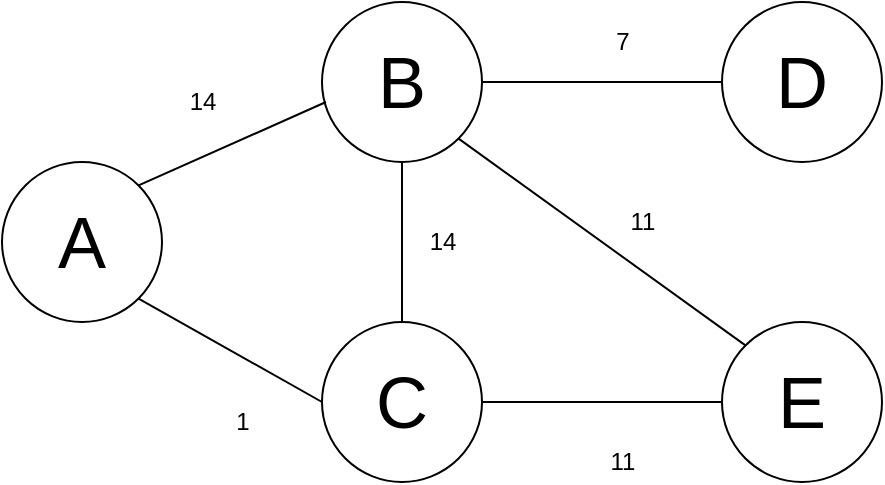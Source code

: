 <mxfile version="14.7.6" type="device"><diagram id="lg6sDPYdxWrfcfiryGKw" name="Page-1"><mxGraphModel dx="1422" dy="794" grid="1" gridSize="10" guides="1" tooltips="1" connect="1" arrows="1" fold="1" page="1" pageScale="1" pageWidth="3300" pageHeight="4681" math="0" shadow="0"><root><mxCell id="0"/><mxCell id="1" parent="0"/><mxCell id="-rPpyX4w0TICPpr1NCqV-1" value="&lt;font style=&quot;font-size: 36px&quot;&gt;E&lt;/font&gt;" style="ellipse;whiteSpace=wrap;html=1;aspect=fixed;" parent="1" vertex="1"><mxGeometry x="680" y="360" width="80" height="80" as="geometry"/></mxCell><mxCell id="-rPpyX4w0TICPpr1NCqV-2" value="&lt;font style=&quot;font-size: 36px&quot;&gt;D&lt;/font&gt;" style="ellipse;whiteSpace=wrap;html=1;aspect=fixed;" parent="1" vertex="1"><mxGeometry x="680" y="200" width="80" height="80" as="geometry"/></mxCell><mxCell id="-rPpyX4w0TICPpr1NCqV-3" value="&lt;font style=&quot;font-size: 36px&quot;&gt;C&lt;/font&gt;" style="ellipse;whiteSpace=wrap;html=1;aspect=fixed;" parent="1" vertex="1"><mxGeometry x="480" y="360" width="80" height="80" as="geometry"/></mxCell><mxCell id="-rPpyX4w0TICPpr1NCqV-4" value="&lt;font style=&quot;font-size: 36px&quot;&gt;B&lt;/font&gt;" style="ellipse;whiteSpace=wrap;html=1;aspect=fixed;" parent="1" vertex="1"><mxGeometry x="480" y="200" width="80" height="80" as="geometry"/></mxCell><mxCell id="-rPpyX4w0TICPpr1NCqV-5" value="&lt;font style=&quot;font-size: 36px&quot;&gt;A&lt;/font&gt;" style="ellipse;whiteSpace=wrap;html=1;aspect=fixed;" parent="1" vertex="1"><mxGeometry x="320" y="280" width="80" height="80" as="geometry"/></mxCell><mxCell id="-rPpyX4w0TICPpr1NCqV-6" value="" style="endArrow=none;html=1;exitX=1;exitY=0;exitDx=0;exitDy=0;" parent="1" source="-rPpyX4w0TICPpr1NCqV-5" edge="1"><mxGeometry width="50" height="50" relative="1" as="geometry"><mxPoint x="700" y="420" as="sourcePoint"/><mxPoint x="482" y="250" as="targetPoint"/></mxGeometry></mxCell><mxCell id="-rPpyX4w0TICPpr1NCqV-8" value="" style="endArrow=none;html=1;exitX=1;exitY=1;exitDx=0;exitDy=0;entryX=0;entryY=0;entryDx=0;entryDy=0;" parent="1" source="-rPpyX4w0TICPpr1NCqV-4" target="-rPpyX4w0TICPpr1NCqV-1" edge="1"><mxGeometry width="50" height="50" relative="1" as="geometry"><mxPoint x="700" y="420" as="sourcePoint"/><mxPoint x="750" y="370" as="targetPoint"/></mxGeometry></mxCell><mxCell id="-rPpyX4w0TICPpr1NCqV-9" value="" style="endArrow=none;html=1;exitX=1;exitY=0.5;exitDx=0;exitDy=0;entryX=0;entryY=0.5;entryDx=0;entryDy=0;" parent="1" source="-rPpyX4w0TICPpr1NCqV-4" target="-rPpyX4w0TICPpr1NCqV-2" edge="1"><mxGeometry width="50" height="50" relative="1" as="geometry"><mxPoint x="710" y="430" as="sourcePoint"/><mxPoint x="760" y="380" as="targetPoint"/></mxGeometry></mxCell><mxCell id="-rPpyX4w0TICPpr1NCqV-10" value="" style="endArrow=none;html=1;exitX=1;exitY=1;exitDx=0;exitDy=0;entryX=0;entryY=0.5;entryDx=0;entryDy=0;" parent="1" source="-rPpyX4w0TICPpr1NCqV-5" target="-rPpyX4w0TICPpr1NCqV-3" edge="1"><mxGeometry width="50" height="50" relative="1" as="geometry"><mxPoint x="720" y="440" as="sourcePoint"/><mxPoint x="770" y="390" as="targetPoint"/></mxGeometry></mxCell><mxCell id="-rPpyX4w0TICPpr1NCqV-11" value="" style="endArrow=none;html=1;exitX=1;exitY=0.5;exitDx=0;exitDy=0;entryX=0;entryY=0.5;entryDx=0;entryDy=0;" parent="1" source="-rPpyX4w0TICPpr1NCqV-3" target="-rPpyX4w0TICPpr1NCqV-1" edge="1"><mxGeometry width="50" height="50" relative="1" as="geometry"><mxPoint x="730" y="450" as="sourcePoint"/><mxPoint x="670" y="400" as="targetPoint"/></mxGeometry></mxCell><mxCell id="-rPpyX4w0TICPpr1NCqV-12" value="" style="endArrow=none;html=1;exitX=0.5;exitY=0;exitDx=0;exitDy=0;entryX=0.5;entryY=1;entryDx=0;entryDy=0;" parent="1" source="-rPpyX4w0TICPpr1NCqV-3" target="-rPpyX4w0TICPpr1NCqV-4" edge="1"><mxGeometry width="50" height="50" relative="1" as="geometry"><mxPoint x="740" y="460" as="sourcePoint"/><mxPoint x="790" y="410" as="targetPoint"/></mxGeometry></mxCell><mxCell id="cAn3W2ib6Ha3poDTECNH-1" value="14" style="text;html=1;align=center;verticalAlign=middle;resizable=0;points=[];autosize=1;strokeColor=none;" vertex="1" parent="1"><mxGeometry x="405" y="240" width="30" height="20" as="geometry"/></mxCell><mxCell id="cAn3W2ib6Ha3poDTECNH-2" value="14" style="text;html=1;align=center;verticalAlign=middle;resizable=0;points=[];autosize=1;strokeColor=none;" vertex="1" parent="1"><mxGeometry x="525" y="310" width="30" height="20" as="geometry"/></mxCell><mxCell id="cAn3W2ib6Ha3poDTECNH-3" value="1" style="text;html=1;align=center;verticalAlign=middle;resizable=0;points=[];autosize=1;strokeColor=none;" vertex="1" parent="1"><mxGeometry x="430" y="400" width="20" height="20" as="geometry"/></mxCell><mxCell id="cAn3W2ib6Ha3poDTECNH-4" value="11" style="text;html=1;align=center;verticalAlign=middle;resizable=0;points=[];autosize=1;strokeColor=none;" vertex="1" parent="1"><mxGeometry x="615" y="420" width="30" height="20" as="geometry"/></mxCell><mxCell id="cAn3W2ib6Ha3poDTECNH-5" value="11" style="text;html=1;align=center;verticalAlign=middle;resizable=0;points=[];autosize=1;strokeColor=none;" vertex="1" parent="1"><mxGeometry x="625" y="300" width="30" height="20" as="geometry"/></mxCell><mxCell id="cAn3W2ib6Ha3poDTECNH-6" value="7" style="text;html=1;align=center;verticalAlign=middle;resizable=0;points=[];autosize=1;strokeColor=none;" vertex="1" parent="1"><mxGeometry x="620" y="210" width="20" height="20" as="geometry"/></mxCell></root></mxGraphModel></diagram></mxfile>